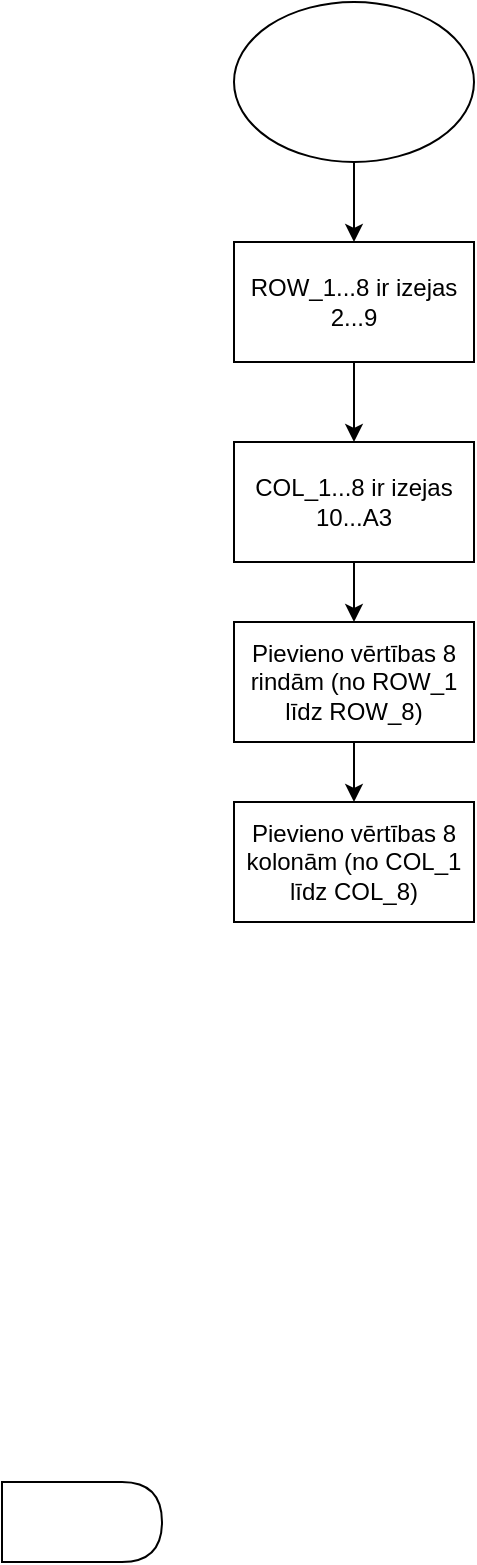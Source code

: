 <mxfile version="21.0.2" type="github"><diagram name="Page-1" id="Ng_bMdYRIf5SXRzVOp7M"><mxGraphModel dx="357" dy="562" grid="1" gridSize="10" guides="1" tooltips="1" connect="1" arrows="1" fold="1" page="1" pageScale="1" pageWidth="827" pageHeight="1169" math="0" shadow="0"><root><mxCell id="0"/><mxCell id="1" parent="0"/><mxCell id="mYGwAnlmEdduF5FbGD0P-5" style="edgeStyle=orthogonalEdgeStyle;rounded=0;orthogonalLoop=1;jettySize=auto;html=1;exitX=0.5;exitY=1;exitDx=0;exitDy=0;" edge="1" parent="1"><mxGeometry relative="1" as="geometry"><mxPoint x="524" y="120" as="sourcePoint"/><mxPoint x="524" y="120" as="targetPoint"/></mxGeometry></mxCell><mxCell id="mYGwAnlmEdduF5FbGD0P-15" value="" style="shape=delay;whiteSpace=wrap;html=1;" vertex="1" parent="1"><mxGeometry x="374" y="780" width="80" height="40" as="geometry"/></mxCell><mxCell id="mYGwAnlmEdduF5FbGD0P-26" value="" style="edgeStyle=orthogonalEdgeStyle;rounded=0;orthogonalLoop=1;jettySize=auto;html=1;" edge="1" parent="1" source="mYGwAnlmEdduF5FbGD0P-19" target="mYGwAnlmEdduF5FbGD0P-20"><mxGeometry relative="1" as="geometry"/></mxCell><mxCell id="mYGwAnlmEdduF5FbGD0P-19" value="Pievieno vērtības 8 rindām (no ROW_1 līdz ROW_8)" style="rounded=0;whiteSpace=wrap;html=1;" vertex="1" parent="1"><mxGeometry x="490" y="350" width="120" height="60" as="geometry"/></mxCell><mxCell id="mYGwAnlmEdduF5FbGD0P-20" value="Pievieno vērtības 8 kolonām (no COL_1 līdz COL_8)" style="rounded=0;whiteSpace=wrap;html=1;" vertex="1" parent="1"><mxGeometry x="490" y="440" width="120" height="60" as="geometry"/></mxCell><mxCell id="mYGwAnlmEdduF5FbGD0P-23" value="" style="edgeStyle=orthogonalEdgeStyle;rounded=0;orthogonalLoop=1;jettySize=auto;html=1;" edge="1" parent="1" source="mYGwAnlmEdduF5FbGD0P-21" target="mYGwAnlmEdduF5FbGD0P-22"><mxGeometry relative="1" as="geometry"/></mxCell><mxCell id="mYGwAnlmEdduF5FbGD0P-21" value="" style="ellipse;whiteSpace=wrap;html=1;" vertex="1" parent="1"><mxGeometry x="490" y="40" width="120" height="80" as="geometry"/></mxCell><mxCell id="mYGwAnlmEdduF5FbGD0P-27" value="" style="edgeStyle=orthogonalEdgeStyle;rounded=0;orthogonalLoop=1;jettySize=auto;html=1;" edge="1" parent="1" source="mYGwAnlmEdduF5FbGD0P-22" target="mYGwAnlmEdduF5FbGD0P-24"><mxGeometry relative="1" as="geometry"/></mxCell><mxCell id="mYGwAnlmEdduF5FbGD0P-22" value="ROW_1...8 ir izejas 2...9" style="rounded=0;whiteSpace=wrap;html=1;" vertex="1" parent="1"><mxGeometry x="490" y="160" width="120" height="60" as="geometry"/></mxCell><mxCell id="mYGwAnlmEdduF5FbGD0P-25" value="" style="edgeStyle=orthogonalEdgeStyle;rounded=0;orthogonalLoop=1;jettySize=auto;html=1;" edge="1" parent="1" source="mYGwAnlmEdduF5FbGD0P-24" target="mYGwAnlmEdduF5FbGD0P-19"><mxGeometry relative="1" as="geometry"/></mxCell><mxCell id="mYGwAnlmEdduF5FbGD0P-24" value="COL_1...8 ir izejas 10...A3" style="rounded=0;whiteSpace=wrap;html=1;" vertex="1" parent="1"><mxGeometry x="490" y="260" width="120" height="60" as="geometry"/></mxCell></root></mxGraphModel></diagram></mxfile>